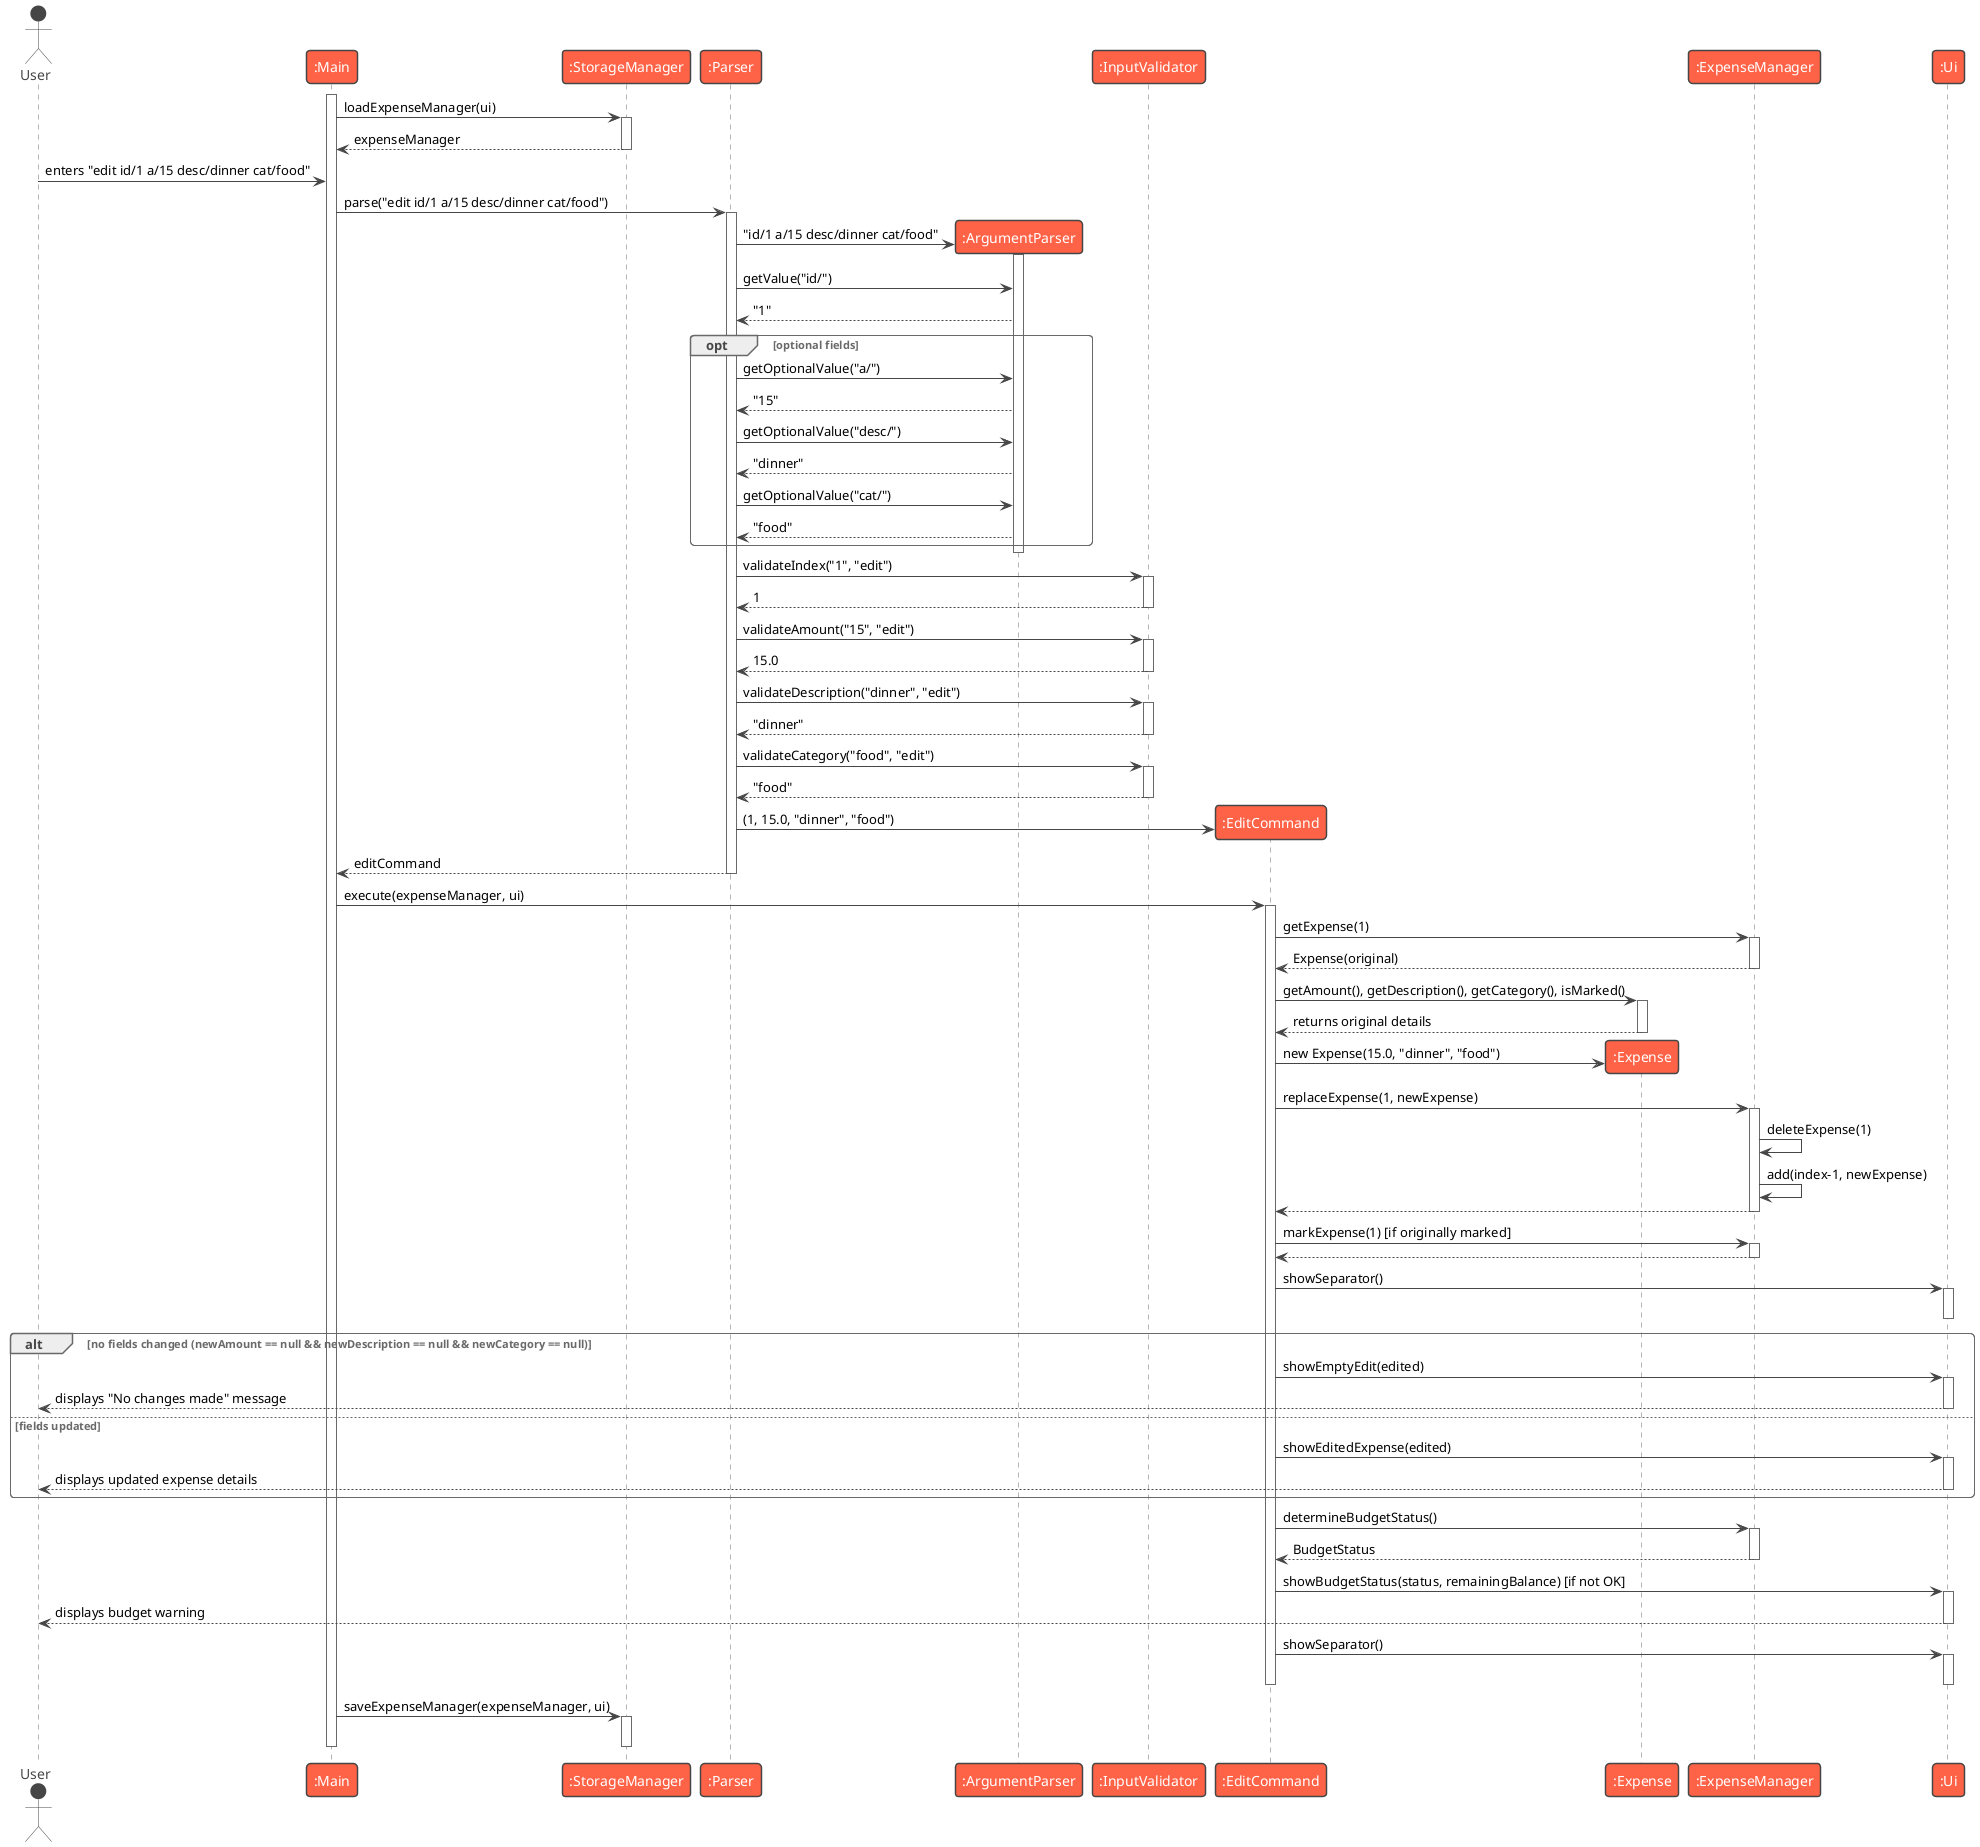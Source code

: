 @startuml
!theme vibrant
actor User
participant ":Main" as Main
participant ":StorageManager" as StorageManager
participant ":Parser" as Parser
participant ":ArgumentParser" as ArgumentParser
participant ":InputValidator" as InputValidator
participant ":EditCommand" as EditCommand
participant ":Expense" as Expense
participant ":ExpenseManager" as ExpenseManager
participant ":Ui" as Ui

activate Main
Main -> StorageManager : loadExpenseManager(ui)
activate StorageManager
StorageManager --> Main : expenseManager
deactivate StorageManager

User -> Main : enters "edit id/1 a/15 desc/dinner cat/food"

Main -> Parser : parse("edit id/1 a/15 desc/dinner cat/food")
activate Parser

create ArgumentParser
Parser -> ArgumentParser : "id/1 a/15 desc/dinner cat/food"
activate ArgumentParser
Parser -> ArgumentParser : getValue("id/")
ArgumentParser --> Parser : "1"

opt optional fields
    Parser -> ArgumentParser : getOptionalValue("a/")
    ArgumentParser --> Parser : "15"

    Parser -> ArgumentParser : getOptionalValue("desc/")
    ArgumentParser --> Parser : "dinner"

    Parser -> ArgumentParser : getOptionalValue("cat/")
    ArgumentParser --> Parser : "food"
end
deactivate ArgumentParser

Parser -> InputValidator : validateIndex("1", "edit")
activate InputValidator
InputValidator --> Parser : 1
deactivate InputValidator

Parser -> InputValidator : validateAmount("15", "edit")
activate InputValidator
InputValidator --> Parser : 15.0
deactivate InputValidator

Parser -> InputValidator : validateDescription("dinner", "edit")
activate InputValidator
InputValidator --> Parser : "dinner"
deactivate InputValidator

Parser -> InputValidator : validateCategory("food", "edit")
activate InputValidator
InputValidator --> Parser : "food"
deactivate InputValidator

create EditCommand
Parser -> EditCommand : (1, 15.0, "dinner", "food")
Parser --> Main : editCommand
deactivate Parser

Main -> EditCommand : execute(expenseManager, ui)
activate EditCommand

EditCommand -> ExpenseManager : getExpense(1)
activate ExpenseManager
ExpenseManager --> EditCommand : Expense(original)
deactivate ExpenseManager

EditCommand -> Expense : getAmount(), getDescription(), getCategory(), isMarked()
activate Expense
Expense --> EditCommand : returns original details
deactivate Expense

create Expense
EditCommand -> Expense : new Expense(15.0, "dinner", "food")

EditCommand -> ExpenseManager : replaceExpense(1, newExpense)
activate ExpenseManager
ExpenseManager -> ExpenseManager : deleteExpense(1)
ExpenseManager -> ExpenseManager : add(index-1, newExpense)
ExpenseManager --> EditCommand
deactivate ExpenseManager

EditCommand -> ExpenseManager : markExpense(1) [if originally marked]
activate ExpenseManager
ExpenseManager --> EditCommand
deactivate ExpenseManager

EditCommand -> Ui : showSeparator()
activate Ui
deactivate Ui

alt no fields changed (newAmount == null && newDescription == null && newCategory == null)
    EditCommand -> Ui : showEmptyEdit(edited)
    activate Ui
    Ui --> User : displays "No changes made" message
    deactivate Ui
else fields updated
    EditCommand -> Ui : showEditedExpense(edited)
    activate Ui
    Ui --> User : displays updated expense details
    deactivate Ui
end

EditCommand -> ExpenseManager : determineBudgetStatus()
activate ExpenseManager
ExpenseManager --> EditCommand : BudgetStatus
deactivate ExpenseManager

EditCommand -> Ui : showBudgetStatus(status, remainingBalance) [if not OK]
activate Ui
Ui --> User : displays budget warning
deactivate Ui

EditCommand -> Ui : showSeparator()
activate Ui
deactivate Ui

deactivate EditCommand

Main -> StorageManager : saveExpenseManager(expenseManager, ui)
activate StorageManager
deactivate StorageManager

deactivate Main
@enduml
